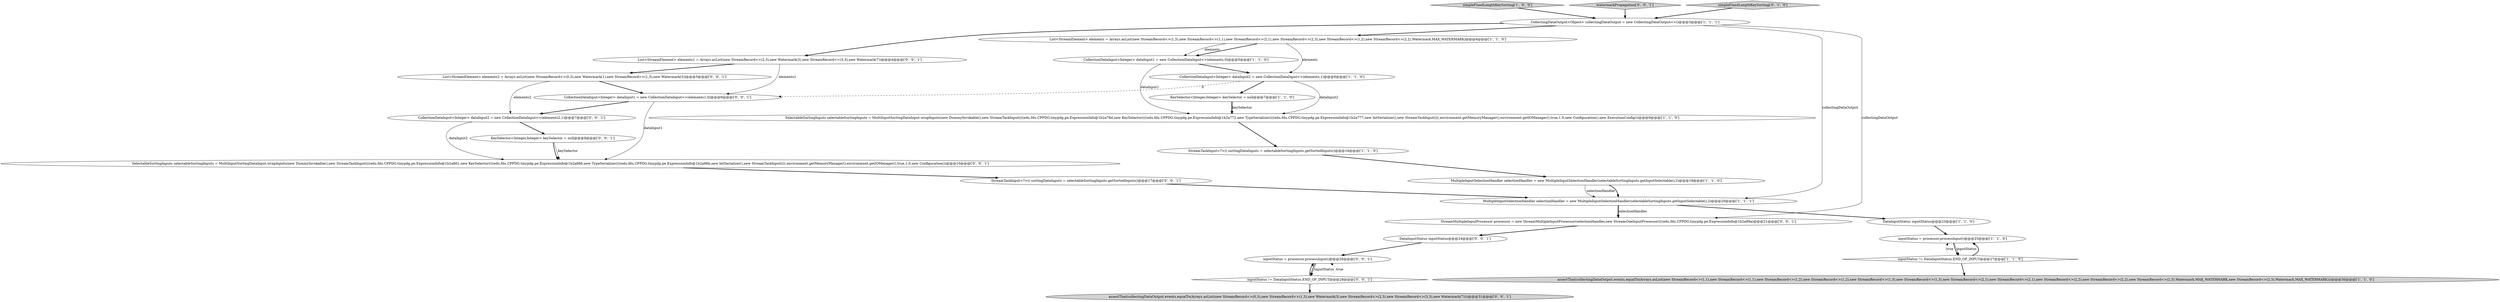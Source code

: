 digraph {
9 [style = filled, label = "inputStatus = processor.processInput()@@@25@@@['1', '1', '0']", fillcolor = white, shape = ellipse image = "AAA0AAABBB1BBB"];
16 [style = filled, label = "KeySelector<Integer,Integer> keySelector = null@@@8@@@['0', '0', '1']", fillcolor = white, shape = ellipse image = "AAA0AAABBB3BBB"];
1 [style = filled, label = "List<StreamElement> elements = Arrays.asList(new StreamRecord<>(1,3),new StreamRecord<>(1,1),new StreamRecord<>(2,1),new StreamRecord<>(2,3),new StreamRecord<>(1,2),new StreamRecord<>(2,2),Watermark.MAX_WATERMARK)@@@4@@@['1', '1', '0']", fillcolor = white, shape = ellipse image = "AAA0AAABBB1BBB"];
7 [style = filled, label = "simpleFixedLengthKeySorting['1', '0', '0']", fillcolor = lightgray, shape = diamond image = "AAA0AAABBB1BBB"];
8 [style = filled, label = "inputStatus != DataInputStatus.END_OF_INPUT@@@27@@@['1', '1', '0']", fillcolor = white, shape = diamond image = "AAA0AAABBB1BBB"];
15 [style = filled, label = "CollectionDataInput<Integer> dataInput1 = new CollectionDataInput<>(elements1,0)@@@6@@@['0', '0', '1']", fillcolor = white, shape = ellipse image = "AAA0AAABBB3BBB"];
10 [style = filled, label = "CollectionDataInput<Integer> dataInput2 = new CollectionDataInput<>(elements,1)@@@6@@@['1', '1', '0']", fillcolor = white, shape = ellipse image = "AAA0AAABBB1BBB"];
23 [style = filled, label = "inputStatus != DataInputStatus.END_OF_INPUT@@@28@@@['0', '0', '1']", fillcolor = white, shape = diamond image = "AAA0AAABBB3BBB"];
2 [style = filled, label = "MultipleInputSelectionHandler selectionHandler = new MultipleInputSelectionHandler(selectableSortingInputs.getInputSelectable(),2)@@@19@@@['1', '1', '0']", fillcolor = white, shape = ellipse image = "AAA0AAABBB1BBB"];
18 [style = filled, label = "inputStatus = processor.processInput()@@@26@@@['0', '0', '1']", fillcolor = white, shape = ellipse image = "AAA0AAABBB3BBB"];
13 [style = filled, label = "DataInputStatus inputStatus@@@23@@@['1', '1', '0']", fillcolor = white, shape = ellipse image = "AAA0AAABBB1BBB"];
6 [style = filled, label = "StreamTaskInput<?>(( sortingDataInputs = selectableSortingInputs.getSortedInputs()@@@16@@@['1', '1', '0']", fillcolor = white, shape = ellipse image = "AAA0AAABBB1BBB"];
20 [style = filled, label = "CollectionDataInput<Integer> dataInput2 = new CollectionDataInput<>(elements2,1)@@@7@@@['0', '0', '1']", fillcolor = white, shape = ellipse image = "AAA0AAABBB3BBB"];
22 [style = filled, label = "StreamMultipleInputProcessor processor = new StreamMultipleInputProcessor(selectionHandler,new StreamOneInputProcessor((((edu.fdu.CPPDG.tinypdg.pe.ExpressionInfo@1b2a89a)@@@21@@@['0', '0', '1']", fillcolor = white, shape = ellipse image = "AAA0AAABBB3BBB"];
3 [style = filled, label = "CollectionDataInput<Integer> dataInput1 = new CollectionDataInput<>(elements,0)@@@5@@@['1', '1', '0']", fillcolor = white, shape = ellipse image = "AAA0AAABBB1BBB"];
11 [style = filled, label = "MultipleInputSelectionHandler selectionHandler = new MultipleInputSelectionHandler(selectableSortingInputs.getInputSelectable(),2)@@@20@@@['1', '1', '1']", fillcolor = white, shape = ellipse image = "AAA0AAABBB1BBB"];
21 [style = filled, label = "List<StreamElement> elements2 = Arrays.asList(new StreamRecord<>(0,3),new Watermark(1),new StreamRecord<>(1,3),new Watermark(3))@@@5@@@['0', '0', '1']", fillcolor = white, shape = ellipse image = "AAA0AAABBB3BBB"];
25 [style = filled, label = "DataInputStatus inputStatus@@@24@@@['0', '0', '1']", fillcolor = white, shape = ellipse image = "AAA0AAABBB3BBB"];
17 [style = filled, label = "StreamTaskInput<?>(( sortingDataInputs = selectableSortingInputs.getSortedInputs()@@@17@@@['0', '0', '1']", fillcolor = white, shape = ellipse image = "AAA0AAABBB3BBB"];
4 [style = filled, label = "assertThat(collectingDataOutput.events,equalTo(Arrays.asList(new StreamRecord<>(1,1),new StreamRecord<>(1,1),new StreamRecord<>(1,2),new StreamRecord<>(1,2),new StreamRecord<>(1,3),new StreamRecord<>(1,3),new StreamRecord<>(2,1),new StreamRecord<>(2,1),new StreamRecord<>(2,2),new StreamRecord<>(2,2),new StreamRecord<>(2,3),Watermark.MAX_WATERMARK,new StreamRecord<>(2,3),Watermark.MAX_WATERMARK)))@@@30@@@['1', '1', '0']", fillcolor = lightgray, shape = ellipse image = "AAA0AAABBB1BBB"];
24 [style = filled, label = "SelectableSortingInputs selectableSortingInputs = MultiInputSortingDataInput.wrapInputs(new DummyInvokable(),new StreamTaskInput((((edu.fdu.CPPDG.tinypdg.pe.ExpressionInfo@1b2a861,new KeySelector((((edu.fdu.CPPDG.tinypdg.pe.ExpressionInfo@1b2a866,new TypeSerializer((((edu.fdu.CPPDG.tinypdg.pe.ExpressionInfo@1b2a86b,new IntSerializer(),new StreamTaskInput((((,environment.getMemoryManager(),environment.getIOManager(),true,1.0,new Configuration())@@@10@@@['0', '0', '1']", fillcolor = white, shape = ellipse image = "AAA0AAABBB3BBB"];
12 [style = filled, label = "KeySelector<Integer,Integer> keySelector = null@@@7@@@['1', '1', '0']", fillcolor = white, shape = ellipse image = "AAA0AAABBB1BBB"];
0 [style = filled, label = "CollectingDataOutput<Object> collectingDataOutput = new CollectingDataOutput<>()@@@3@@@['1', '1', '1']", fillcolor = white, shape = ellipse image = "AAA0AAABBB1BBB"];
5 [style = filled, label = "SelectableSortingInputs selectableSortingInputs = MultiInputSortingDataInput.wrapInputs(new DummyInvokable(),new StreamTaskInput((((edu.fdu.CPPDG.tinypdg.pe.ExpressionInfo@1b2a76d,new KeySelector((((edu.fdu.CPPDG.tinypdg.pe.ExpressionInfo@1b2a772,new TypeSerializer((((edu.fdu.CPPDG.tinypdg.pe.ExpressionInfo@1b2a777,new IntSerializer(),new StreamTaskInput((((,environment.getMemoryManager(),environment.getIOManager(),true,1.0,new Configuration(),new ExecutionConfig())@@@9@@@['1', '1', '0']", fillcolor = white, shape = ellipse image = "AAA0AAABBB1BBB"];
26 [style = filled, label = "watermarkPropagation['0', '0', '1']", fillcolor = lightgray, shape = diamond image = "AAA0AAABBB3BBB"];
19 [style = filled, label = "List<StreamElement> elements1 = Arrays.asList(new StreamRecord<>(2,3),new Watermark(3),new StreamRecord<>(3,3),new Watermark(7))@@@4@@@['0', '0', '1']", fillcolor = white, shape = ellipse image = "AAA0AAABBB3BBB"];
14 [style = filled, label = "simpleFixedLengthKeySorting['0', '1', '0']", fillcolor = lightgray, shape = diamond image = "AAA0AAABBB2BBB"];
27 [style = filled, label = "assertThat(collectingDataOutput.events,equalTo(Arrays.asList(new StreamRecord<>(0,3),new StreamRecord<>(1,3),new Watermark(3),new StreamRecord<>(2,3),new StreamRecord<>(3,3),new Watermark(7))))@@@31@@@['0', '0', '1']", fillcolor = lightgray, shape = ellipse image = "AAA0AAABBB3BBB"];
10->15 [style = dashed, label="0"];
22->25 [style = bold, label=""];
19->15 [style = solid, label="elements1"];
12->5 [style = bold, label=""];
18->23 [style = bold, label=""];
23->27 [style = bold, label=""];
0->19 [style = bold, label=""];
21->15 [style = bold, label=""];
16->24 [style = bold, label=""];
25->18 [style = bold, label=""];
1->3 [style = bold, label=""];
18->23 [style = solid, label="inputStatus"];
0->22 [style = solid, label="collectingDataOutput"];
7->0 [style = bold, label=""];
2->11 [style = solid, label="selectionHandler"];
12->5 [style = solid, label="keySelector"];
9->8 [style = bold, label=""];
21->20 [style = solid, label="elements2"];
6->2 [style = bold, label=""];
16->24 [style = solid, label="keySelector"];
15->24 [style = solid, label="dataInput1"];
3->10 [style = bold, label=""];
9->8 [style = solid, label="inputStatus"];
26->0 [style = bold, label=""];
3->5 [style = solid, label="dataInput1"];
20->16 [style = bold, label=""];
5->6 [style = bold, label=""];
14->0 [style = bold, label=""];
23->18 [style = dotted, label="true"];
20->24 [style = solid, label="dataInput2"];
10->12 [style = bold, label=""];
10->5 [style = solid, label="dataInput2"];
0->1 [style = bold, label=""];
15->20 [style = bold, label=""];
11->13 [style = bold, label=""];
24->17 [style = bold, label=""];
8->9 [style = bold, label=""];
1->10 [style = solid, label="elements"];
11->22 [style = bold, label=""];
11->22 [style = solid, label="selectionHandler"];
13->9 [style = bold, label=""];
1->3 [style = solid, label="elements"];
8->4 [style = bold, label=""];
8->9 [style = dotted, label="true"];
2->11 [style = bold, label=""];
23->18 [style = bold, label=""];
0->11 [style = solid, label="collectingDataOutput"];
17->11 [style = bold, label=""];
19->21 [style = bold, label=""];
}
